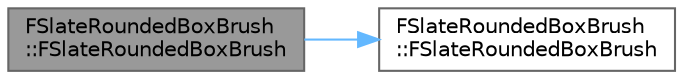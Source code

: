 digraph "FSlateRoundedBoxBrush::FSlateRoundedBoxBrush"
{
 // INTERACTIVE_SVG=YES
 // LATEX_PDF_SIZE
  bgcolor="transparent";
  edge [fontname=Helvetica,fontsize=10,labelfontname=Helvetica,labelfontsize=10];
  node [fontname=Helvetica,fontsize=10,shape=box,height=0.2,width=0.4];
  rankdir="LR";
  Node1 [id="Node000001",label="FSlateRoundedBoxBrush\l::FSlateRoundedBoxBrush",height=0.2,width=0.4,color="gray40", fillcolor="grey60", style="filled", fontcolor="black",tooltip=" "];
  Node1 -> Node2 [id="edge1_Node000001_Node000002",color="steelblue1",style="solid",tooltip=" "];
  Node2 [id="Node000002",label="FSlateRoundedBoxBrush\l::FSlateRoundedBoxBrush",height=0.2,width=0.4,color="grey40", fillcolor="white", style="filled",URL="$da/dc2/structFSlateRoundedBoxBrush.html#a87f373a561a043250f287efaf918c225",tooltip="Creates and initializes a new instance with the specified color and rounds based on height."];
}
